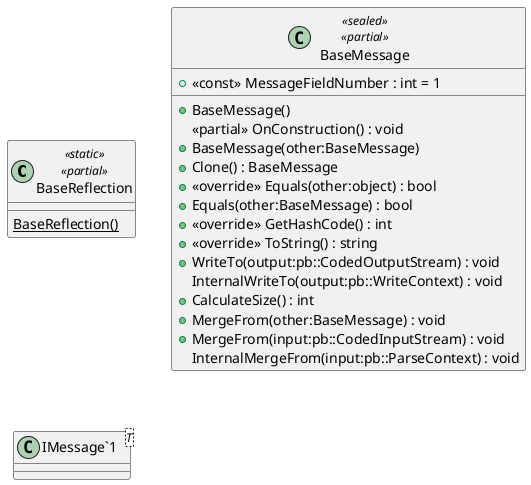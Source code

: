 @startuml
class BaseReflection <<static>> <<partial>> {
    {static} BaseReflection()
}
class BaseMessage <<sealed>> <<partial>> {
    + BaseMessage()
    <<partial>> OnConstruction() : void
    + BaseMessage(other:BaseMessage)
    + Clone() : BaseMessage
    + <<const>> MessageFieldNumber : int = 1
    + <<override>> Equals(other:object) : bool
    + Equals(other:BaseMessage) : bool
    + <<override>> GetHashCode() : int
    + <<override>> ToString() : string
    + WriteTo(output:pb::CodedOutputStream) : void
    InternalWriteTo(output:pb::WriteContext) : void
    + CalculateSize() : int
    + MergeFrom(other:BaseMessage) : void
    + MergeFrom(input:pb::CodedInputStream) : void
    InternalMergeFrom(input:pb::ParseContext) : void
}
class "IMessage`1"<T> {
}
@enduml
